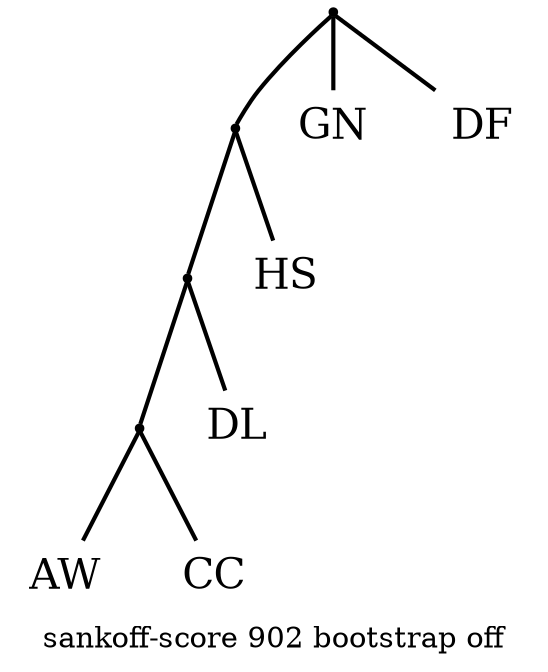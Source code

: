 graph "sankoff-tree" {
label="sankoff-score 902 bootstrap off";
edge [style=bold];
node[shape=plaintext fontsize=20];
2 [label="AW" fillcolor=oldlace];
5 [label="CC" fillcolor=oldlace];
8 [label="" shape=point];
8 -- 2 [len=0.7000];
8 -- 5 [len=0.7000];
3 [label="DL" fillcolor=oldlace];
9 [label="" shape=point];
9 -- 8 [len=0.7000];
9 -- 3 [len=0.7000];
4 [label="HS" fillcolor=oldlace];
6 [label="" shape=point];
6 -- 9 [len=0.7000];
6 -- 4 [len=0.7000];
0 [label="GN" fillcolor=oldlace];
7 [label="" shape=point];
7 -- 6 [len=0.7000];
7 -- 0 [len=0.7000];
1 [label="DF" fillcolor=oldlace];
7 -- 1 [len=0.7000];
}
